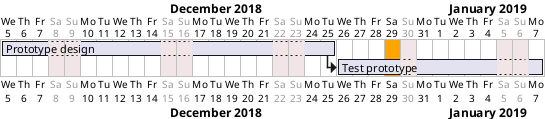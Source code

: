 {
  "sha1": "2r3z3ke1yktv3xxzg8ra18vhwctlqah",
  "insertion": {
    "when": "2024-05-30T20:48:20.074Z",
    "url": "https://forum.plantuml.net/17009/why-cant-is-set-open-and-colored-on-the-same-line",
    "user": "plantuml@gmail.com"
  }
}
@startgantt
Project starts the 5th of december 2018
saturday are closed
sunday are closed
2018/12/29 is opened and is colored in orange
[Prototype design] lasts 3 weeks
[Test prototype] starts at [Prototype design]'s end and lasts 2 weeks
@endgantt
